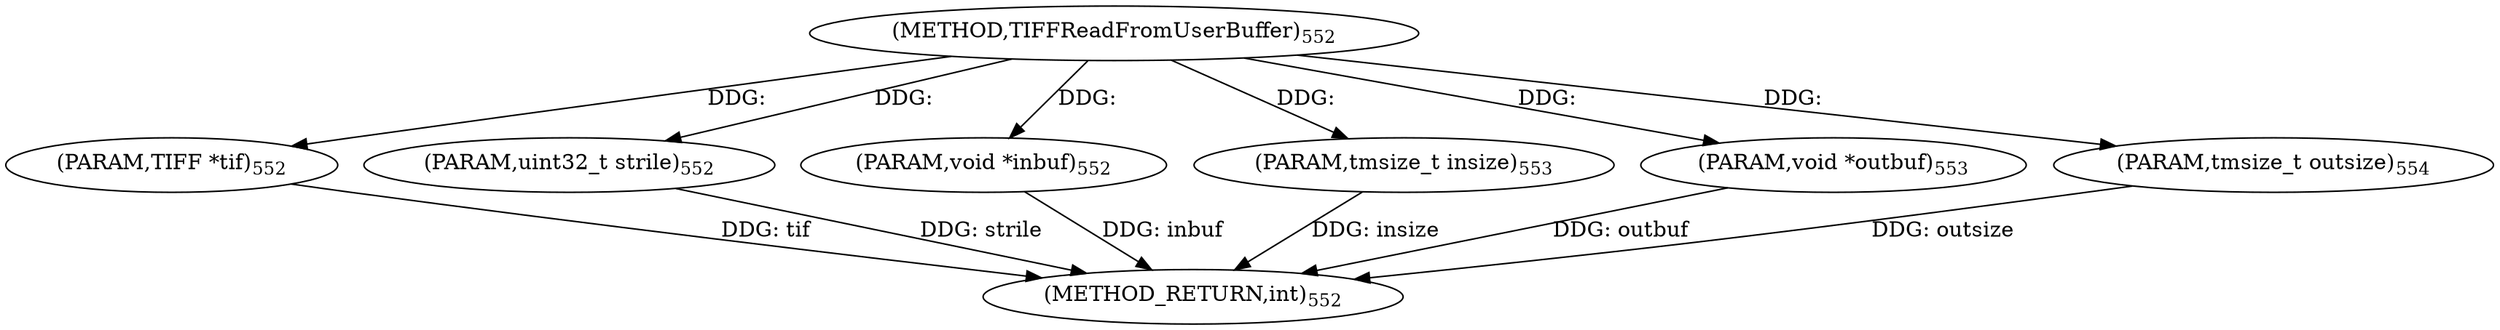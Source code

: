 digraph "TIFFReadFromUserBuffer" {  
"9159" [label = <(METHOD,TIFFReadFromUserBuffer)<SUB>552</SUB>> ]
"9166" [label = <(METHOD_RETURN,int)<SUB>552</SUB>> ]
"9160" [label = <(PARAM,TIFF *tif)<SUB>552</SUB>> ]
"9161" [label = <(PARAM,uint32_t strile)<SUB>552</SUB>> ]
"9162" [label = <(PARAM,void *inbuf)<SUB>552</SUB>> ]
"9163" [label = <(PARAM,tmsize_t insize)<SUB>553</SUB>> ]
"9164" [label = <(PARAM,void *outbuf)<SUB>553</SUB>> ]
"9165" [label = <(PARAM,tmsize_t outsize)<SUB>554</SUB>> ]
  "9160" -> "9166"  [ label = "DDG: tif"] 
  "9161" -> "9166"  [ label = "DDG: strile"] 
  "9162" -> "9166"  [ label = "DDG: inbuf"] 
  "9163" -> "9166"  [ label = "DDG: insize"] 
  "9164" -> "9166"  [ label = "DDG: outbuf"] 
  "9165" -> "9166"  [ label = "DDG: outsize"] 
  "9159" -> "9160"  [ label = "DDG: "] 
  "9159" -> "9161"  [ label = "DDG: "] 
  "9159" -> "9162"  [ label = "DDG: "] 
  "9159" -> "9163"  [ label = "DDG: "] 
  "9159" -> "9164"  [ label = "DDG: "] 
  "9159" -> "9165"  [ label = "DDG: "] 
}
